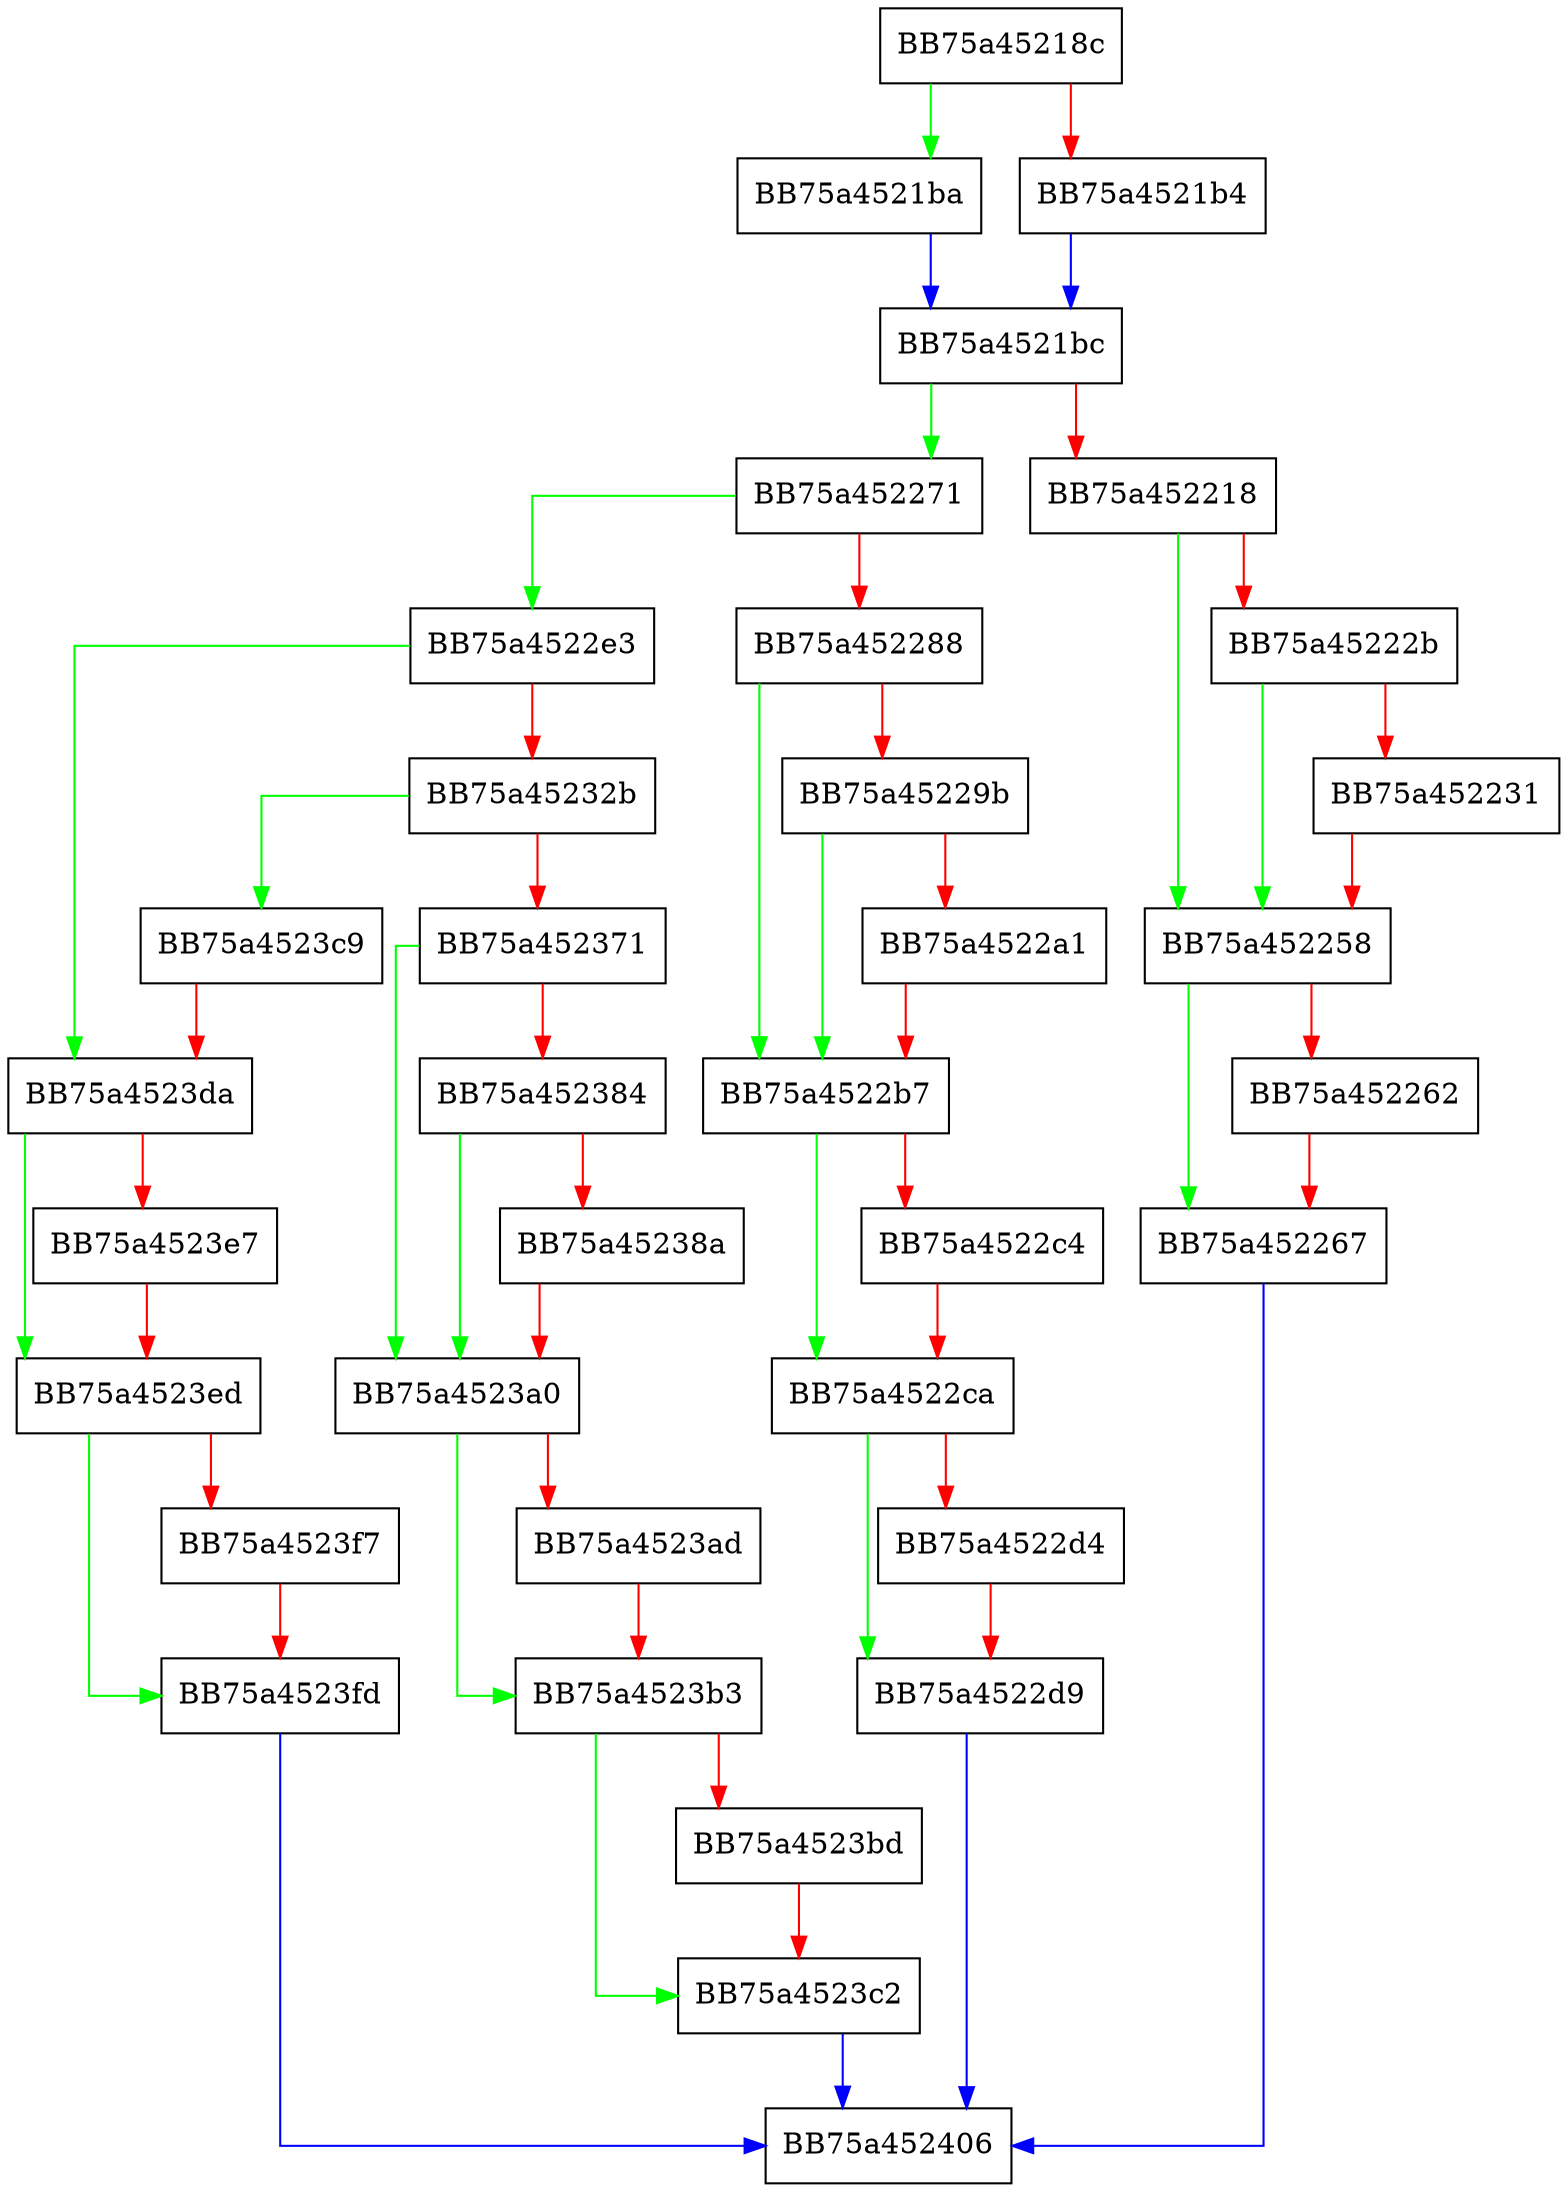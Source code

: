 digraph GetFileVersion {
  node [shape="box"];
  graph [splines=ortho];
  BB75a45218c -> BB75a4521ba [color="green"];
  BB75a45218c -> BB75a4521b4 [color="red"];
  BB75a4521b4 -> BB75a4521bc [color="blue"];
  BB75a4521ba -> BB75a4521bc [color="blue"];
  BB75a4521bc -> BB75a452271 [color="green"];
  BB75a4521bc -> BB75a452218 [color="red"];
  BB75a452218 -> BB75a452258 [color="green"];
  BB75a452218 -> BB75a45222b [color="red"];
  BB75a45222b -> BB75a452258 [color="green"];
  BB75a45222b -> BB75a452231 [color="red"];
  BB75a452231 -> BB75a452258 [color="red"];
  BB75a452258 -> BB75a452267 [color="green"];
  BB75a452258 -> BB75a452262 [color="red"];
  BB75a452262 -> BB75a452267 [color="red"];
  BB75a452267 -> BB75a452406 [color="blue"];
  BB75a452271 -> BB75a4522e3 [color="green"];
  BB75a452271 -> BB75a452288 [color="red"];
  BB75a452288 -> BB75a4522b7 [color="green"];
  BB75a452288 -> BB75a45229b [color="red"];
  BB75a45229b -> BB75a4522b7 [color="green"];
  BB75a45229b -> BB75a4522a1 [color="red"];
  BB75a4522a1 -> BB75a4522b7 [color="red"];
  BB75a4522b7 -> BB75a4522ca [color="green"];
  BB75a4522b7 -> BB75a4522c4 [color="red"];
  BB75a4522c4 -> BB75a4522ca [color="red"];
  BB75a4522ca -> BB75a4522d9 [color="green"];
  BB75a4522ca -> BB75a4522d4 [color="red"];
  BB75a4522d4 -> BB75a4522d9 [color="red"];
  BB75a4522d9 -> BB75a452406 [color="blue"];
  BB75a4522e3 -> BB75a4523da [color="green"];
  BB75a4522e3 -> BB75a45232b [color="red"];
  BB75a45232b -> BB75a4523c9 [color="green"];
  BB75a45232b -> BB75a452371 [color="red"];
  BB75a452371 -> BB75a4523a0 [color="green"];
  BB75a452371 -> BB75a452384 [color="red"];
  BB75a452384 -> BB75a4523a0 [color="green"];
  BB75a452384 -> BB75a45238a [color="red"];
  BB75a45238a -> BB75a4523a0 [color="red"];
  BB75a4523a0 -> BB75a4523b3 [color="green"];
  BB75a4523a0 -> BB75a4523ad [color="red"];
  BB75a4523ad -> BB75a4523b3 [color="red"];
  BB75a4523b3 -> BB75a4523c2 [color="green"];
  BB75a4523b3 -> BB75a4523bd [color="red"];
  BB75a4523bd -> BB75a4523c2 [color="red"];
  BB75a4523c2 -> BB75a452406 [color="blue"];
  BB75a4523c9 -> BB75a4523da [color="red"];
  BB75a4523da -> BB75a4523ed [color="green"];
  BB75a4523da -> BB75a4523e7 [color="red"];
  BB75a4523e7 -> BB75a4523ed [color="red"];
  BB75a4523ed -> BB75a4523fd [color="green"];
  BB75a4523ed -> BB75a4523f7 [color="red"];
  BB75a4523f7 -> BB75a4523fd [color="red"];
  BB75a4523fd -> BB75a452406 [color="blue"];
}